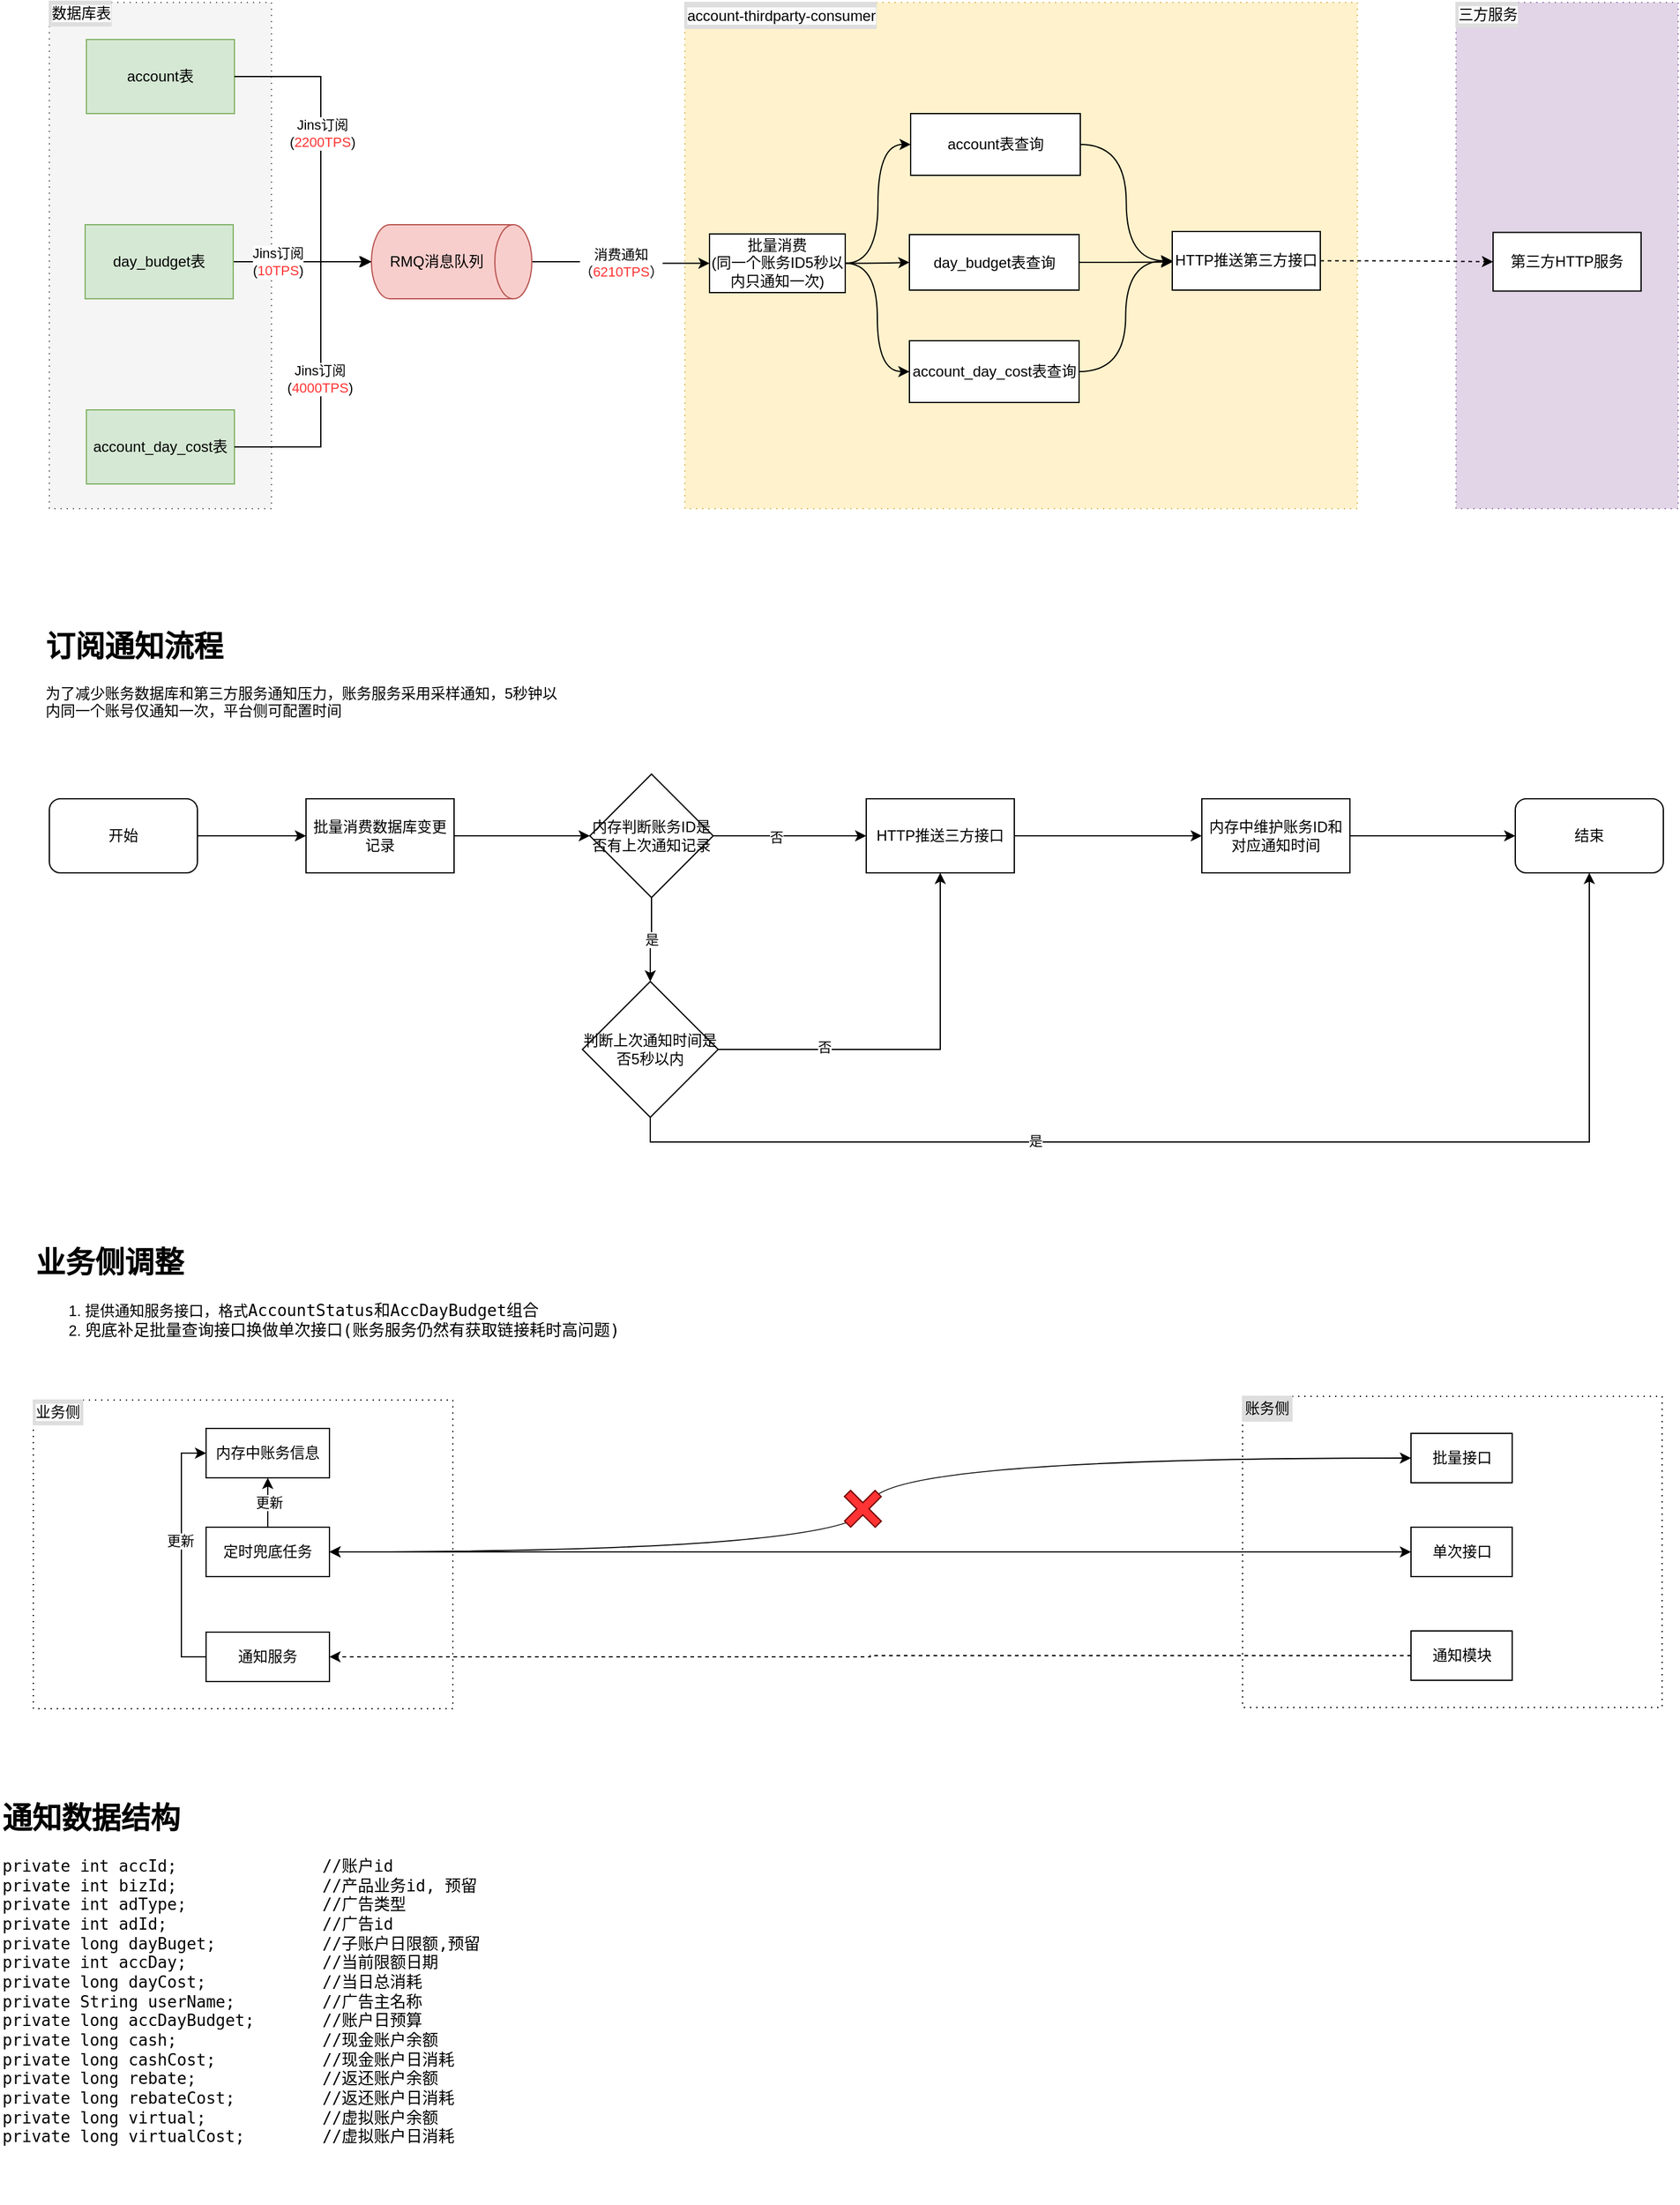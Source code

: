 <mxfile version="26.1.0">
  <diagram name="第 1 页" id="F6PljOLyG9azyLXPhSDL">
    <mxGraphModel dx="954" dy="581" grid="1" gridSize="10" guides="1" tooltips="1" connect="1" arrows="1" fold="1" page="1" pageScale="1" pageWidth="1654" pageHeight="1169" math="0" shadow="0">
      <root>
        <mxCell id="0" />
        <mxCell id="1" parent="0" />
        <mxCell id="Rp6ea-_ialCVZ0uuq4UE-31" value="" style="rounded=0;whiteSpace=wrap;html=1;dashed=1;dashPattern=1 4;fillColor=#e1d5e7;strokeColor=#9673a6;" parent="1" vertex="1">
          <mxGeometry x="1310" y="90" width="180" height="410" as="geometry" />
        </mxCell>
        <mxCell id="Rp6ea-_ialCVZ0uuq4UE-16" value="" style="rounded=0;whiteSpace=wrap;html=1;dashed=1;dashPattern=1 4;fillColor=#fff2cc;strokeColor=#d6b656;" parent="1" vertex="1">
          <mxGeometry x="685" y="90" width="545" height="410" as="geometry" />
        </mxCell>
        <mxCell id="Rp6ea-_ialCVZ0uuq4UE-14" value="" style="rounded=0;whiteSpace=wrap;html=1;dashed=1;dashPattern=1 4;fillColor=#f5f5f5;fontColor=#333333;strokeColor=#666666;" parent="1" vertex="1">
          <mxGeometry x="170" y="90" width="180" height="410" as="geometry" />
        </mxCell>
        <mxCell id="Rp6ea-_ialCVZ0uuq4UE-1" value="account表" style="rounded=0;whiteSpace=wrap;html=1;fillColor=#d5e8d4;strokeColor=#82b366;" parent="1" vertex="1">
          <mxGeometry x="200" y="120" width="120" height="60" as="geometry" />
        </mxCell>
        <mxCell id="Rp6ea-_ialCVZ0uuq4UE-6" style="edgeStyle=orthogonalEdgeStyle;rounded=0;orthogonalLoop=1;jettySize=auto;html=1;exitX=1;exitY=0.5;exitDx=0;exitDy=0;" parent="1" source="Rp6ea-_ialCVZ0uuq4UE-2" edge="1">
          <mxGeometry relative="1" as="geometry">
            <mxPoint x="430" y="300" as="targetPoint" />
          </mxGeometry>
        </mxCell>
        <mxCell id="Rp6ea-_ialCVZ0uuq4UE-10" value="Jins订阅&lt;br&gt;(&lt;font style=&quot;color: rgb(255, 51, 51);&quot;&gt;10TPS&lt;/font&gt;)" style="edgeLabel;html=1;align=center;verticalAlign=middle;resizable=0;points=[];" parent="Rp6ea-_ialCVZ0uuq4UE-6" vertex="1" connectable="0">
          <mxGeometry x="-0.566" relative="1" as="geometry">
            <mxPoint x="12" as="offset" />
          </mxGeometry>
        </mxCell>
        <mxCell id="Rp6ea-_ialCVZ0uuq4UE-2" value="day_budget表" style="rounded=0;whiteSpace=wrap;html=1;fillColor=#d5e8d4;strokeColor=#82b366;" parent="1" vertex="1">
          <mxGeometry x="199" y="270" width="120" height="60" as="geometry" />
        </mxCell>
        <mxCell id="Rp6ea-_ialCVZ0uuq4UE-3" value="account_day_cost表" style="rounded=0;whiteSpace=wrap;html=1;fillColor=#d5e8d4;strokeColor=#82b366;" parent="1" vertex="1">
          <mxGeometry x="200" y="420" width="120" height="60" as="geometry" />
        </mxCell>
        <mxCell id="Rp6ea-_ialCVZ0uuq4UE-13" value="&lt;div&gt;消费通知&lt;/div&gt;（&lt;font style=&quot;color: rgb(255, 51, 51);&quot;&gt;6210TPS&lt;/font&gt;）" style="edgeStyle=orthogonalEdgeStyle;rounded=0;orthogonalLoop=1;jettySize=auto;html=1;entryX=0;entryY=0.5;entryDx=0;entryDy=0;" parent="1" source="Rp6ea-_ialCVZ0uuq4UE-4" target="Rp6ea-_ialCVZ0uuq4UE-23" edge="1">
          <mxGeometry relative="1" as="geometry">
            <mxPoint x="760" y="300" as="targetPoint" />
          </mxGeometry>
        </mxCell>
        <mxCell id="Rp6ea-_ialCVZ0uuq4UE-4" value="RMQ消息队列" style="shape=cylinder3;whiteSpace=wrap;html=1;boundedLbl=1;backgroundOutline=1;size=15;direction=south;fillColor=#f8cecc;strokeColor=#b85450;" parent="1" vertex="1">
          <mxGeometry x="431" y="270" width="130" height="60" as="geometry" />
        </mxCell>
        <mxCell id="Rp6ea-_ialCVZ0uuq4UE-5" style="edgeStyle=orthogonalEdgeStyle;rounded=0;orthogonalLoop=1;jettySize=auto;html=1;exitX=1;exitY=0.5;exitDx=0;exitDy=0;entryX=0.5;entryY=1;entryDx=0;entryDy=0;entryPerimeter=0;" parent="1" source="Rp6ea-_ialCVZ0uuq4UE-1" target="Rp6ea-_ialCVZ0uuq4UE-4" edge="1">
          <mxGeometry relative="1" as="geometry">
            <Array as="points">
              <mxPoint x="390" y="150" />
              <mxPoint x="390" y="300" />
            </Array>
          </mxGeometry>
        </mxCell>
        <mxCell id="Rp6ea-_ialCVZ0uuq4UE-8" value="Jins订阅&lt;br&gt;(&lt;font style=&quot;color: rgb(255, 51, 51);&quot;&gt;2200TPS&lt;/font&gt;)" style="edgeLabel;html=1;align=center;verticalAlign=middle;resizable=0;points=[];" parent="Rp6ea-_ialCVZ0uuq4UE-5" vertex="1" connectable="0">
          <mxGeometry x="-0.115" y="1" relative="1" as="geometry">
            <mxPoint as="offset" />
          </mxGeometry>
        </mxCell>
        <mxCell id="Rp6ea-_ialCVZ0uuq4UE-7" style="edgeStyle=orthogonalEdgeStyle;rounded=0;orthogonalLoop=1;jettySize=auto;html=1;exitX=1;exitY=0.5;exitDx=0;exitDy=0;entryX=0.5;entryY=1;entryDx=0;entryDy=0;entryPerimeter=0;" parent="1" source="Rp6ea-_ialCVZ0uuq4UE-3" target="Rp6ea-_ialCVZ0uuq4UE-4" edge="1">
          <mxGeometry relative="1" as="geometry">
            <Array as="points">
              <mxPoint x="390" y="450" />
              <mxPoint x="390" y="300" />
            </Array>
          </mxGeometry>
        </mxCell>
        <mxCell id="Rp6ea-_ialCVZ0uuq4UE-11" value="Jins订阅&lt;br&gt;(&lt;font style=&quot;color: rgb(255, 51, 51);&quot;&gt;4000TPS&lt;/font&gt;)" style="edgeLabel;html=1;align=center;verticalAlign=middle;resizable=0;points=[];" parent="Rp6ea-_ialCVZ0uuq4UE-7" vertex="1" connectable="0">
          <mxGeometry x="-0.038" y="1" relative="1" as="geometry">
            <mxPoint as="offset" />
          </mxGeometry>
        </mxCell>
        <mxCell id="Rp6ea-_ialCVZ0uuq4UE-18" value="&lt;span style=&quot;color: rgb(0, 0, 0); font-family: Helvetica; font-size: 12px; font-style: normal; font-variant-ligatures: normal; font-variant-caps: normal; font-weight: 400; letter-spacing: normal; orphans: 2; text-indent: 0px; text-transform: none; widows: 2; word-spacing: 0px; -webkit-text-stroke-width: 0px; white-space: normal; background-color: rgb(251, 251, 251); text-decoration-thickness: initial; text-decoration-style: initial; text-decoration-color: initial; float: none; display: inline !important;&quot;&gt;account-thirdparty-consumer&lt;/span&gt;" style="text;html=1;align=left;verticalAlign=middle;whiteSpace=wrap;rounded=0;fillColor=#DEDEDE;strokeColor=#DEDEDE;fontColor=#333333;" parent="1" vertex="1">
          <mxGeometry x="685" y="90" width="155" height="21" as="geometry" />
        </mxCell>
        <mxCell id="Rp6ea-_ialCVZ0uuq4UE-28" style="edgeStyle=orthogonalEdgeStyle;rounded=0;orthogonalLoop=1;jettySize=auto;html=1;exitX=1;exitY=0.5;exitDx=0;exitDy=0;entryX=0;entryY=0.5;entryDx=0;entryDy=0;curved=1;" parent="1" source="Rp6ea-_ialCVZ0uuq4UE-19" target="Rp6ea-_ialCVZ0uuq4UE-27" edge="1">
          <mxGeometry relative="1" as="geometry" />
        </mxCell>
        <mxCell id="Rp6ea-_ialCVZ0uuq4UE-19" value="account表查询" style="rounded=0;whiteSpace=wrap;html=1;" parent="1" vertex="1">
          <mxGeometry x="868" y="180" width="137.5" height="50" as="geometry" />
        </mxCell>
        <mxCell id="Rp6ea-_ialCVZ0uuq4UE-29" style="edgeStyle=orthogonalEdgeStyle;rounded=0;orthogonalLoop=1;jettySize=auto;html=1;exitX=1;exitY=0.5;exitDx=0;exitDy=0;" parent="1" source="Rp6ea-_ialCVZ0uuq4UE-20" edge="1">
          <mxGeometry relative="1" as="geometry">
            <mxPoint x="1080" y="300.263" as="targetPoint" />
          </mxGeometry>
        </mxCell>
        <mxCell id="Rp6ea-_ialCVZ0uuq4UE-20" value="day_budget表查询" style="rounded=0;whiteSpace=wrap;html=1;" parent="1" vertex="1">
          <mxGeometry x="867" y="278" width="137.5" height="45" as="geometry" />
        </mxCell>
        <mxCell id="Rp6ea-_ialCVZ0uuq4UE-30" style="edgeStyle=orthogonalEdgeStyle;rounded=0;orthogonalLoop=1;jettySize=auto;html=1;exitX=1;exitY=0.5;exitDx=0;exitDy=0;entryX=0;entryY=0.5;entryDx=0;entryDy=0;curved=1;" parent="1" source="Rp6ea-_ialCVZ0uuq4UE-21" target="Rp6ea-_ialCVZ0uuq4UE-27" edge="1">
          <mxGeometry relative="1" as="geometry" />
        </mxCell>
        <mxCell id="Rp6ea-_ialCVZ0uuq4UE-21" value="account_day_cost表查询" style="rounded=0;whiteSpace=wrap;html=1;" parent="1" vertex="1">
          <mxGeometry x="867" y="364" width="137.5" height="50" as="geometry" />
        </mxCell>
        <mxCell id="Rp6ea-_ialCVZ0uuq4UE-24" style="edgeStyle=orthogonalEdgeStyle;rounded=0;orthogonalLoop=1;jettySize=auto;html=1;exitX=1;exitY=0.5;exitDx=0;exitDy=0;entryX=0;entryY=0.5;entryDx=0;entryDy=0;curved=1;strokeWidth=1;" parent="1" source="Rp6ea-_ialCVZ0uuq4UE-23" target="Rp6ea-_ialCVZ0uuq4UE-19" edge="1">
          <mxGeometry relative="1" as="geometry" />
        </mxCell>
        <mxCell id="Rp6ea-_ialCVZ0uuq4UE-25" style="edgeStyle=orthogonalEdgeStyle;rounded=0;orthogonalLoop=1;jettySize=auto;html=1;exitX=1;exitY=0.5;exitDx=0;exitDy=0;entryX=0;entryY=0.5;entryDx=0;entryDy=0;curved=1;" parent="1" source="Rp6ea-_ialCVZ0uuq4UE-23" target="Rp6ea-_ialCVZ0uuq4UE-20" edge="1">
          <mxGeometry relative="1" as="geometry" />
        </mxCell>
        <mxCell id="Rp6ea-_ialCVZ0uuq4UE-26" style="edgeStyle=orthogonalEdgeStyle;rounded=0;orthogonalLoop=1;jettySize=auto;html=1;exitX=1;exitY=0.5;exitDx=0;exitDy=0;entryX=0;entryY=0.5;entryDx=0;entryDy=0;curved=1;" parent="1" source="Rp6ea-_ialCVZ0uuq4UE-23" target="Rp6ea-_ialCVZ0uuq4UE-21" edge="1">
          <mxGeometry relative="1" as="geometry" />
        </mxCell>
        <mxCell id="Rp6ea-_ialCVZ0uuq4UE-23" value="批量消费&lt;br&gt;(同一个账务ID5秒以内只通知一次)" style="rounded=0;whiteSpace=wrap;html=1;" parent="1" vertex="1">
          <mxGeometry x="705" y="277.5" width="110" height="47.5" as="geometry" />
        </mxCell>
        <mxCell id="Rp6ea-_ialCVZ0uuq4UE-34" style="edgeStyle=orthogonalEdgeStyle;rounded=0;orthogonalLoop=1;jettySize=auto;html=1;exitX=1;exitY=0.5;exitDx=0;exitDy=0;entryX=0;entryY=0.5;entryDx=0;entryDy=0;dashed=1;" parent="1" source="Rp6ea-_ialCVZ0uuq4UE-27" target="Rp6ea-_ialCVZ0uuq4UE-32" edge="1">
          <mxGeometry relative="1" as="geometry" />
        </mxCell>
        <mxCell id="Rp6ea-_ialCVZ0uuq4UE-27" value="HTTP推送第三方接口" style="rounded=0;whiteSpace=wrap;html=1;" parent="1" vertex="1">
          <mxGeometry x="1080" y="275.5" width="120" height="47.5" as="geometry" />
        </mxCell>
        <mxCell id="Rp6ea-_ialCVZ0uuq4UE-32" value="第三方HTTP服务" style="rounded=0;whiteSpace=wrap;html=1;" parent="1" vertex="1">
          <mxGeometry x="1340" y="276.25" width="120" height="47.5" as="geometry" />
        </mxCell>
        <mxCell id="Rp6ea-_ialCVZ0uuq4UE-36" value="&lt;span style=&quot;color: rgb(0, 0, 0); font-family: Helvetica; font-size: 12px; font-style: normal; font-variant-ligatures: normal; font-variant-caps: normal; font-weight: 400; letter-spacing: normal; orphans: 2; text-indent: 0px; text-transform: none; widows: 2; word-spacing: 0px; -webkit-text-stroke-width: 0px; white-space: normal; background-color: rgb(251, 251, 251); text-decoration-thickness: initial; text-decoration-style: initial; text-decoration-color: initial; float: none; display: inline !important;&quot;&gt;三方服务&lt;/span&gt;" style="text;html=1;align=left;verticalAlign=middle;whiteSpace=wrap;rounded=0;fillColor=#DEDEDE;strokeColor=#DEDEDE;fontColor=#333333;" parent="1" vertex="1">
          <mxGeometry x="1310" y="90" width="50" height="20" as="geometry" />
        </mxCell>
        <mxCell id="Rp6ea-_ialCVZ0uuq4UE-37" value="&lt;span style=&quot;color: rgb(0, 0, 0); font-family: Helvetica; font-size: 12px; font-style: normal; font-variant-ligatures: normal; font-variant-caps: normal; font-weight: 400; letter-spacing: normal; orphans: 2; text-indent: 0px; text-transform: none; widows: 2; word-spacing: 0px; -webkit-text-stroke-width: 0px; white-space: normal; background-color: rgb(251, 251, 251); text-decoration-thickness: initial; text-decoration-style: initial; text-decoration-color: initial; float: none; display: inline !important;&quot;&gt;数据库表&lt;/span&gt;" style="text;html=1;align=left;verticalAlign=middle;whiteSpace=wrap;rounded=0;fillColor=#DEDEDE;strokeColor=#DEDEDE;fontColor=#333333;" parent="1" vertex="1">
          <mxGeometry x="170" y="89" width="50" height="20" as="geometry" />
        </mxCell>
        <mxCell id="bRiPWG7i6BMq6-Eh8w5--5" value="" style="edgeStyle=orthogonalEdgeStyle;rounded=0;orthogonalLoop=1;jettySize=auto;html=1;exitX=1;exitY=0.5;exitDx=0;exitDy=0;entryX=0;entryY=0.5;entryDx=0;entryDy=0;" parent="1" source="bRiPWG7i6BMq6-Eh8w5--16" target="bRiPWG7i6BMq6-Eh8w5--23" edge="1">
          <mxGeometry relative="1" as="geometry">
            <mxPoint x="528" y="765" as="sourcePoint" />
            <mxPoint x="600" y="765" as="targetPoint" />
          </mxGeometry>
        </mxCell>
        <mxCell id="bRiPWG7i6BMq6-Eh8w5--17" style="edgeStyle=orthogonalEdgeStyle;rounded=0;orthogonalLoop=1;jettySize=auto;html=1;exitX=1;exitY=0.5;exitDx=0;exitDy=0;entryX=0;entryY=0.5;entryDx=0;entryDy=0;" parent="1" source="bRiPWG7i6BMq6-Eh8w5--15" target="bRiPWG7i6BMq6-Eh8w5--16" edge="1">
          <mxGeometry relative="1" as="geometry" />
        </mxCell>
        <mxCell id="bRiPWG7i6BMq6-Eh8w5--15" value="开始" style="rounded=1;whiteSpace=wrap;html=1;" parent="1" vertex="1">
          <mxGeometry x="170" y="735" width="120" height="60" as="geometry" />
        </mxCell>
        <mxCell id="bRiPWG7i6BMq6-Eh8w5--16" value="批量消费数据库变更记录" style="rounded=0;whiteSpace=wrap;html=1;" parent="1" vertex="1">
          <mxGeometry x="378" y="735" width="120" height="60" as="geometry" />
        </mxCell>
        <mxCell id="bRiPWG7i6BMq6-Eh8w5--34" style="edgeStyle=orthogonalEdgeStyle;rounded=0;orthogonalLoop=1;jettySize=auto;html=1;exitX=1;exitY=0.5;exitDx=0;exitDy=0;entryX=0;entryY=0.5;entryDx=0;entryDy=0;" parent="1" source="bRiPWG7i6BMq6-Eh8w5--23" target="bRiPWG7i6BMq6-Eh8w5--28" edge="1">
          <mxGeometry relative="1" as="geometry" />
        </mxCell>
        <mxCell id="bRiPWG7i6BMq6-Eh8w5--38" value="否" style="edgeLabel;html=1;align=center;verticalAlign=middle;resizable=0;points=[];" parent="bRiPWG7i6BMq6-Eh8w5--34" vertex="1" connectable="0">
          <mxGeometry x="-0.257" y="-3" relative="1" as="geometry">
            <mxPoint x="5" y="-2" as="offset" />
          </mxGeometry>
        </mxCell>
        <mxCell id="bRiPWG7i6BMq6-Eh8w5--39" value="是" style="edgeStyle=orthogonalEdgeStyle;rounded=0;orthogonalLoop=1;jettySize=auto;html=1;exitX=0.5;exitY=1;exitDx=0;exitDy=0;entryX=0.5;entryY=0;entryDx=0;entryDy=0;" parent="1" source="bRiPWG7i6BMq6-Eh8w5--23" target="bRiPWG7i6BMq6-Eh8w5--27" edge="1">
          <mxGeometry relative="1" as="geometry" />
        </mxCell>
        <mxCell id="bRiPWG7i6BMq6-Eh8w5--23" value="内存判断账务ID是否有上次通知记录" style="rhombus;whiteSpace=wrap;html=1;" parent="1" vertex="1">
          <mxGeometry x="608" y="715" width="100" height="100" as="geometry" />
        </mxCell>
        <mxCell id="bRiPWG7i6BMq6-Eh8w5--26" value="结束" style="rounded=1;whiteSpace=wrap;html=1;" parent="1" vertex="1">
          <mxGeometry x="1358" y="735" width="120" height="60" as="geometry" />
        </mxCell>
        <mxCell id="bRiPWG7i6BMq6-Eh8w5--40" style="edgeStyle=orthogonalEdgeStyle;rounded=0;orthogonalLoop=1;jettySize=auto;html=1;exitX=1;exitY=0.5;exitDx=0;exitDy=0;entryX=0.5;entryY=1;entryDx=0;entryDy=0;" parent="1" source="bRiPWG7i6BMq6-Eh8w5--27" target="bRiPWG7i6BMq6-Eh8w5--28" edge="1">
          <mxGeometry relative="1" as="geometry" />
        </mxCell>
        <mxCell id="bRiPWG7i6BMq6-Eh8w5--41" value="否" style="edgeLabel;html=1;align=center;verticalAlign=middle;resizable=0;points=[];" parent="bRiPWG7i6BMq6-Eh8w5--40" vertex="1" connectable="0">
          <mxGeometry x="-0.341" y="2" relative="1" as="geometry">
            <mxPoint x="-21" as="offset" />
          </mxGeometry>
        </mxCell>
        <mxCell id="bRiPWG7i6BMq6-Eh8w5--42" style="edgeStyle=orthogonalEdgeStyle;rounded=0;orthogonalLoop=1;jettySize=auto;html=1;exitX=0.5;exitY=1;exitDx=0;exitDy=0;entryX=0.5;entryY=1;entryDx=0;entryDy=0;" parent="1" source="bRiPWG7i6BMq6-Eh8w5--27" target="bRiPWG7i6BMq6-Eh8w5--26" edge="1">
          <mxGeometry relative="1" as="geometry" />
        </mxCell>
        <mxCell id="bRiPWG7i6BMq6-Eh8w5--43" value="是" style="edgeLabel;html=1;align=center;verticalAlign=middle;resizable=0;points=[];" parent="bRiPWG7i6BMq6-Eh8w5--42" vertex="1" connectable="0">
          <mxGeometry x="-0.225" y="-5" relative="1" as="geometry">
            <mxPoint x="-55" y="-6" as="offset" />
          </mxGeometry>
        </mxCell>
        <mxCell id="bRiPWG7i6BMq6-Eh8w5--27" value="判断上次通知时间是否5秒以内" style="rhombus;whiteSpace=wrap;html=1;" parent="1" vertex="1">
          <mxGeometry x="602" y="883" width="110" height="110" as="geometry" />
        </mxCell>
        <mxCell id="bRiPWG7i6BMq6-Eh8w5--32" value="" style="edgeStyle=orthogonalEdgeStyle;rounded=0;orthogonalLoop=1;jettySize=auto;html=1;" parent="1" source="bRiPWG7i6BMq6-Eh8w5--28" target="bRiPWG7i6BMq6-Eh8w5--31" edge="1">
          <mxGeometry relative="1" as="geometry" />
        </mxCell>
        <mxCell id="bRiPWG7i6BMq6-Eh8w5--28" value="HTTP推送三方接口" style="whiteSpace=wrap;html=1;" parent="1" vertex="1">
          <mxGeometry x="832" y="735" width="120" height="60" as="geometry" />
        </mxCell>
        <mxCell id="bRiPWG7i6BMq6-Eh8w5--37" style="edgeStyle=orthogonalEdgeStyle;rounded=0;orthogonalLoop=1;jettySize=auto;html=1;exitX=1;exitY=0.5;exitDx=0;exitDy=0;entryX=0;entryY=0.5;entryDx=0;entryDy=0;" parent="1" source="bRiPWG7i6BMq6-Eh8w5--31" target="bRiPWG7i6BMq6-Eh8w5--26" edge="1">
          <mxGeometry relative="1" as="geometry" />
        </mxCell>
        <mxCell id="bRiPWG7i6BMq6-Eh8w5--31" value="内存中维护账务ID和对应通知时间" style="whiteSpace=wrap;html=1;" parent="1" vertex="1">
          <mxGeometry x="1104" y="735" width="120" height="60" as="geometry" />
        </mxCell>
        <mxCell id="bRiPWG7i6BMq6-Eh8w5--44" value="&lt;h1 style=&quot;margin-top: 0px;&quot;&gt;订阅通知流程&lt;/h1&gt;&lt;p&gt;为了减少账务数据库和第三方服务通知压力，账务服务采用采样通知，5秒钟以内同一个账号仅通知一次，平台侧可配置时间&lt;/p&gt;" style="text;html=1;whiteSpace=wrap;overflow=hidden;rounded=0;" parent="1" vertex="1">
          <mxGeometry x="165" y="591" width="420" height="95" as="geometry" />
        </mxCell>
        <mxCell id="bRiPWG7i6BMq6-Eh8w5--45" value="" style="rounded=0;whiteSpace=wrap;html=1;dashed=1;dashPattern=1 4;" parent="1" vertex="1">
          <mxGeometry x="157" y="1222" width="340" height="250" as="geometry" />
        </mxCell>
        <mxCell id="bRiPWG7i6BMq6-Eh8w5--47" value="&lt;span style=&quot;color: rgb(0, 0, 0); font-family: Helvetica; font-size: 12px; font-style: normal; font-variant-ligatures: normal; font-variant-caps: normal; font-weight: 400; letter-spacing: normal; orphans: 2; text-indent: 0px; text-transform: none; widows: 2; word-spacing: 0px; -webkit-text-stroke-width: 0px; white-space: normal; background-color: rgb(251, 251, 251); text-decoration-thickness: initial; text-decoration-style: initial; text-decoration-color: initial; float: none; display: inline !important;&quot;&gt;业务侧&lt;/span&gt;" style="text;html=1;align=left;verticalAlign=middle;whiteSpace=wrap;rounded=0;fillColor=#DEDEDE;strokeColor=#DEDEDE;fontColor=#333333;" parent="1" vertex="1">
          <mxGeometry x="157" y="1222" width="40" height="20" as="geometry" />
        </mxCell>
        <mxCell id="bRiPWG7i6BMq6-Eh8w5--50" value="" style="rounded=0;whiteSpace=wrap;html=1;dashed=1;dashPattern=1 4;" parent="1" vertex="1">
          <mxGeometry x="1137" y="1219" width="340" height="252" as="geometry" />
        </mxCell>
        <mxCell id="bRiPWG7i6BMq6-Eh8w5--51" value="&lt;font color=&quot;#000000&quot;&gt;账务侧&lt;/font&gt;" style="text;html=1;align=left;verticalAlign=middle;whiteSpace=wrap;rounded=0;fillColor=#DEDEDE;strokeColor=#DEDEDE;fontColor=#333333;" parent="1" vertex="1">
          <mxGeometry x="1137" y="1219" width="40" height="20" as="geometry" />
        </mxCell>
        <mxCell id="bRiPWG7i6BMq6-Eh8w5--57" style="edgeStyle=orthogonalEdgeStyle;rounded=0;orthogonalLoop=1;jettySize=auto;html=1;exitX=1;exitY=0.5;exitDx=0;exitDy=0;curved=1;endArrow=classic;endFill=1;startArrow=classic;startFill=1;" parent="1" source="bRiPWG7i6BMq6-Eh8w5--52" target="bRiPWG7i6BMq6-Eh8w5--56" edge="1">
          <mxGeometry relative="1" as="geometry" />
        </mxCell>
        <mxCell id="bRiPWG7i6BMq6-Eh8w5--58" style="edgeStyle=orthogonalEdgeStyle;rounded=0;orthogonalLoop=1;jettySize=auto;html=1;" parent="1" source="bRiPWG7i6BMq6-Eh8w5--52" target="bRiPWG7i6BMq6-Eh8w5--53" edge="1">
          <mxGeometry relative="1" as="geometry" />
        </mxCell>
        <mxCell id="bRiPWG7i6BMq6-Eh8w5--70" value="更新" style="edgeLabel;html=1;align=center;verticalAlign=middle;resizable=0;points=[];" parent="bRiPWG7i6BMq6-Eh8w5--58" vertex="1" connectable="0">
          <mxGeometry x="-0.012" y="-1" relative="1" as="geometry">
            <mxPoint as="offset" />
          </mxGeometry>
        </mxCell>
        <mxCell id="bRiPWG7i6BMq6-Eh8w5--52" value="定时兜底任务" style="rounded=0;whiteSpace=wrap;html=1;" parent="1" vertex="1">
          <mxGeometry x="297" y="1325" width="100" height="40" as="geometry" />
        </mxCell>
        <mxCell id="bRiPWG7i6BMq6-Eh8w5--53" value="内存中账务信息" style="rounded=0;whiteSpace=wrap;html=1;" parent="1" vertex="1">
          <mxGeometry x="297" y="1245" width="100" height="40" as="geometry" />
        </mxCell>
        <mxCell id="bRiPWG7i6BMq6-Eh8w5--61" style="edgeStyle=orthogonalEdgeStyle;rounded=0;orthogonalLoop=1;jettySize=auto;html=1;exitX=0;exitY=0.5;exitDx=0;exitDy=0;entryX=0;entryY=0.5;entryDx=0;entryDy=0;" parent="1" source="bRiPWG7i6BMq6-Eh8w5--54" target="bRiPWG7i6BMq6-Eh8w5--53" edge="1">
          <mxGeometry relative="1" as="geometry" />
        </mxCell>
        <mxCell id="bRiPWG7i6BMq6-Eh8w5--71" value="更新" style="edgeLabel;html=1;align=center;verticalAlign=middle;resizable=0;points=[];" parent="bRiPWG7i6BMq6-Eh8w5--61" vertex="1" connectable="0">
          <mxGeometry x="0.114" y="1" relative="1" as="geometry">
            <mxPoint as="offset" />
          </mxGeometry>
        </mxCell>
        <mxCell id="bRiPWG7i6BMq6-Eh8w5--54" value="通知服务" style="rounded=0;whiteSpace=wrap;html=1;" parent="1" vertex="1">
          <mxGeometry x="297" y="1410" width="100" height="40" as="geometry" />
        </mxCell>
        <mxCell id="bRiPWG7i6BMq6-Eh8w5--63" style="edgeStyle=orthogonalEdgeStyle;rounded=0;orthogonalLoop=1;jettySize=auto;html=1;exitX=0;exitY=0.5;exitDx=0;exitDy=0;entryX=1;entryY=0.5;entryDx=0;entryDy=0;curved=1;startArrow=classic;startFill=1;" parent="1" source="bRiPWG7i6BMq6-Eh8w5--55" target="bRiPWG7i6BMq6-Eh8w5--52" edge="1">
          <mxGeometry relative="1" as="geometry" />
        </mxCell>
        <mxCell id="bRiPWG7i6BMq6-Eh8w5--55" value="批量接口" style="rounded=0;whiteSpace=wrap;html=1;" parent="1" vertex="1">
          <mxGeometry x="1273.5" y="1249" width="82" height="40" as="geometry" />
        </mxCell>
        <mxCell id="bRiPWG7i6BMq6-Eh8w5--56" value="单次接口" style="rounded=0;whiteSpace=wrap;html=1;" parent="1" vertex="1">
          <mxGeometry x="1273.5" y="1325" width="82" height="40" as="geometry" />
        </mxCell>
        <mxCell id="bRiPWG7i6BMq6-Eh8w5--60" style="edgeStyle=orthogonalEdgeStyle;rounded=0;orthogonalLoop=1;jettySize=auto;html=1;exitX=0;exitY=0.5;exitDx=0;exitDy=0;entryX=1;entryY=0.5;entryDx=0;entryDy=0;dashed=1;" parent="1" source="bRiPWG7i6BMq6-Eh8w5--59" target="bRiPWG7i6BMq6-Eh8w5--54" edge="1">
          <mxGeometry relative="1" as="geometry" />
        </mxCell>
        <mxCell id="bRiPWG7i6BMq6-Eh8w5--59" value="通知模块" style="rounded=0;whiteSpace=wrap;html=1;" parent="1" vertex="1">
          <mxGeometry x="1273.5" y="1409" width="82" height="40" as="geometry" />
        </mxCell>
        <mxCell id="bRiPWG7i6BMq6-Eh8w5--66" value="" style="shape=cross;whiteSpace=wrap;html=1;rotation=45;fillColor=#FF3333;fontColor=#ffffff;strokeColor=#6F0000;" parent="1" vertex="1">
          <mxGeometry x="811.64" y="1292.6" width="35.28" height="35" as="geometry" />
        </mxCell>
        <mxCell id="bRiPWG7i6BMq6-Eh8w5--72" value="&lt;h1 style=&quot;margin-top: 0px;&quot;&gt;业务侧调整&lt;/h1&gt;&lt;p&gt;&lt;/p&gt;&lt;ol&gt;&lt;li&gt;提供通知服务接口，格式&lt;span style=&quot;background-color: rgb(255, 255, 255); font-family: &amp;quot;JetBrains Mono&amp;quot;, monospace; font-size: 9.8pt; color: light-dark(rgb(0, 0, 0), rgb(255, 255, 255));&quot;&gt;AccountStatus和&lt;/span&gt;&lt;span style=&quot;background-color: rgb(255, 255, 255); font-family: &amp;quot;JetBrains Mono&amp;quot;, monospace; font-size: 9.8pt; color: light-dark(rgb(0, 0, 0), rgb(255, 255, 255));&quot;&gt;AccDayBudget组合&lt;/span&gt;&lt;/li&gt;&lt;li&gt;&lt;span style=&quot;background-color: rgb(255, 255, 255); font-family: &amp;quot;JetBrains Mono&amp;quot;, monospace; font-size: 9.8pt; color: light-dark(rgb(0, 0, 0), rgb(255, 255, 255));&quot;&gt;兜底补足批量查询接口换做单次接口(账务服务仍然有获取链接耗时高问题)&lt;/span&gt;&lt;/li&gt;&lt;/ol&gt;&lt;p&gt;&lt;/p&gt;" style="text;html=1;whiteSpace=wrap;overflow=hidden;rounded=0;" parent="1" vertex="1">
          <mxGeometry x="157" y="1090" width="493" height="121" as="geometry" />
        </mxCell>
        <mxCell id="oDQldSZPVeOkblaYvOpn-1" value="&lt;h1 style=&quot;margin-top: 0px;&quot;&gt;通知数据结构&lt;/h1&gt;&lt;pre style=&quot;background-color: rgb(255, 255, 255);&quot;&gt;&lt;font face=&quot;JetBrains Mono, monospace&quot;&gt;&lt;span style=&quot;font-size: 13.067px;&quot;&gt;private int accId;               //账户id&lt;br&gt;private int bizId;               //产品业务id, 预留&lt;br&gt;private int adType;              //广告类型&lt;br&gt;private int adId;                //广告id&lt;br&gt;private long dayBuget;           //子账户日限额,预留&lt;br&gt;private int accDay;              //当前限额日期&lt;br&gt;private long dayCost;            //当日总消耗 &lt;br&gt;private String userName;         //广告主名称&lt;br&gt;private long accDayBudget;       //账户日预算&lt;br&gt;private long cash;               //现金账户余额&lt;br&gt;private long cashCost;           //现金账户日消耗&lt;br&gt;private long rebate;             //返还账户余额&lt;br&gt;private long rebateCost;         //返还账户日消耗&lt;br&gt;private long virtual;            //虚拟账户余额&lt;br&gt;private long virtualCost;        //虚拟账户日消耗&lt;/span&gt;&lt;/font&gt;&lt;/pre&gt;&lt;pre style=&quot;background-color: rgb(255, 255, 255); font-family: &amp;quot;JetBrains Mono&amp;quot;, monospace; font-size: 9.8pt;&quot;&gt;&lt;span style=&quot;color: rgb(128, 128, 128); font-style: italic;&quot;&gt;&lt;br&gt;&lt;/span&gt;&lt;br&gt;&lt;/pre&gt;" style="text;html=1;whiteSpace=wrap;overflow=hidden;rounded=0;" vertex="1" parent="1">
          <mxGeometry x="130" y="1540" width="750" height="330" as="geometry" />
        </mxCell>
      </root>
    </mxGraphModel>
  </diagram>
</mxfile>
